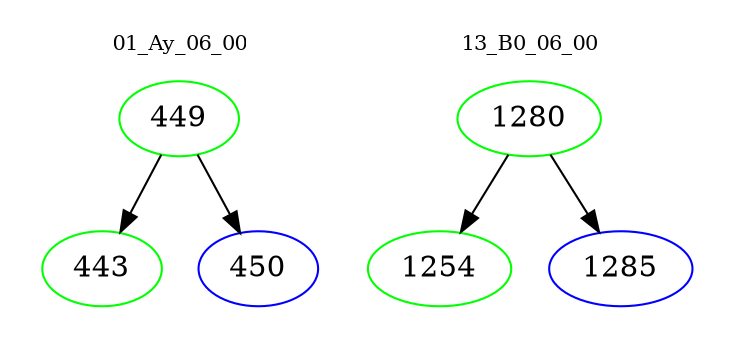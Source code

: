 digraph{
subgraph cluster_0 {
color = white
label = "01_Ay_06_00";
fontsize=10;
T0_449 [label="449", color="green"]
T0_449 -> T0_443 [color="black"]
T0_443 [label="443", color="green"]
T0_449 -> T0_450 [color="black"]
T0_450 [label="450", color="blue"]
}
subgraph cluster_1 {
color = white
label = "13_B0_06_00";
fontsize=10;
T1_1280 [label="1280", color="green"]
T1_1280 -> T1_1254 [color="black"]
T1_1254 [label="1254", color="green"]
T1_1280 -> T1_1285 [color="black"]
T1_1285 [label="1285", color="blue"]
}
}
